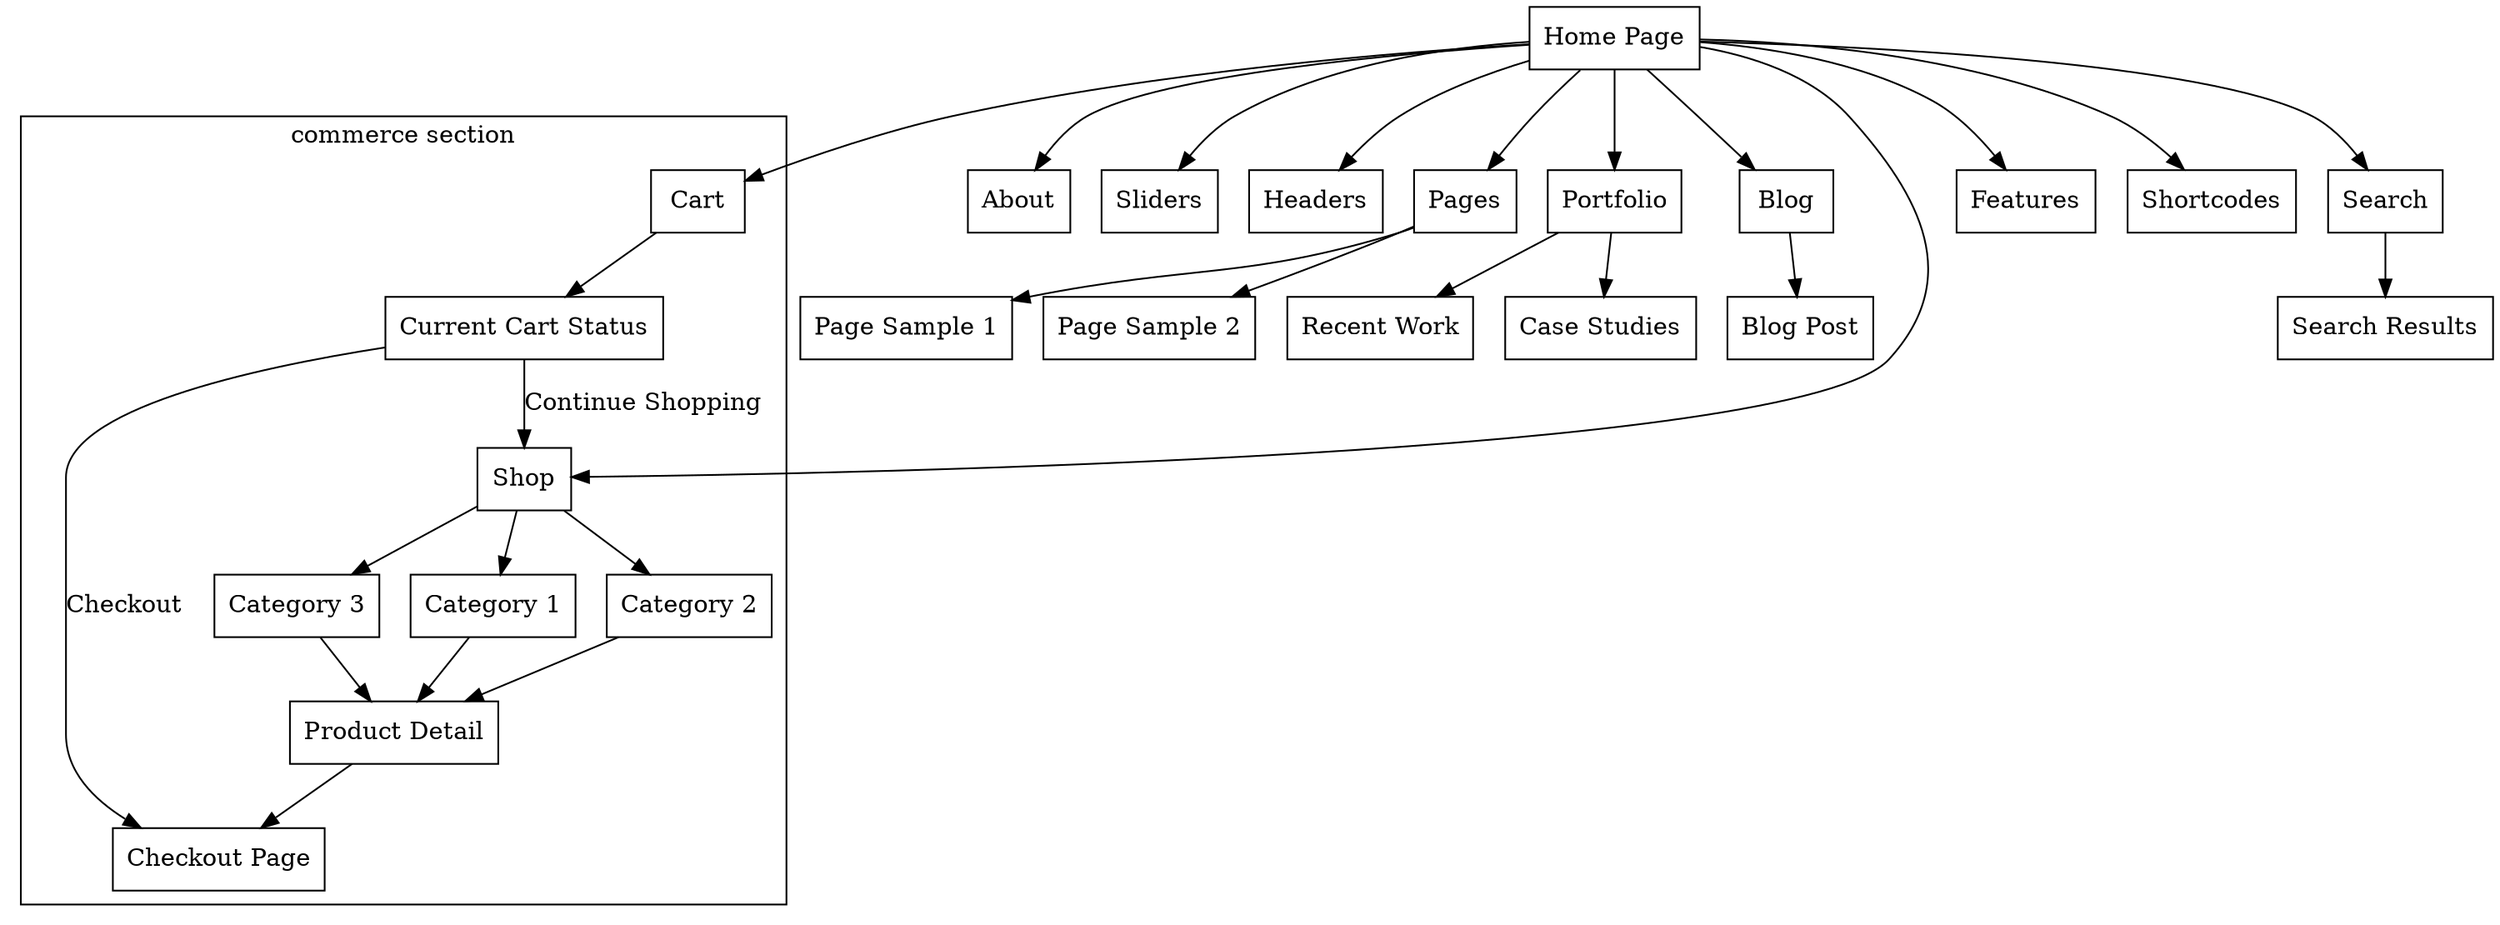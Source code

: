 digraph {
  node[shape=box]
    "Home Page" -> "Cart"
    "Home Page" -> "About"
    "Home Page" -> "Sliders"
    "Home Page" -> "Headers"
    "Home Page" -> "Pages" -> "Page Sample 1"
      "Pages" -> "Page Sample 2"
    "Home Page" -> "Portfolio" -> "Recent Work"
      "Portfolio" -> "Case Studies"
    "Home Page" -> "Blog" -> "Blog Post"
    "Home Page" -> "Shop"
    subgraph cluster_0 {
      label="commerce section";
      "Shop" -> "Category 1"
      "Shop" -> "Category 2"
      "Shop" -> "Category 3"
        "Category 1" -> "Product Detail"
        "Category 2" -> "Product Detail"
        "Category 3" -> "Product Detail"
        "Product Detail" -> "Checkout Page"

      "Cart" -> "Current Cart Status"
        "Current Cart Status" -> "Checkout Page"[label="Checkout"]
        "Current Cart Status" -> "Shop"[label="Continue Shopping"]
    }
    "Home Page" -> "Features"
    "Home Page" -> "Shortcodes"
    "Home Page" -> "Search"
      "Search" -> "Search Results"
  }
